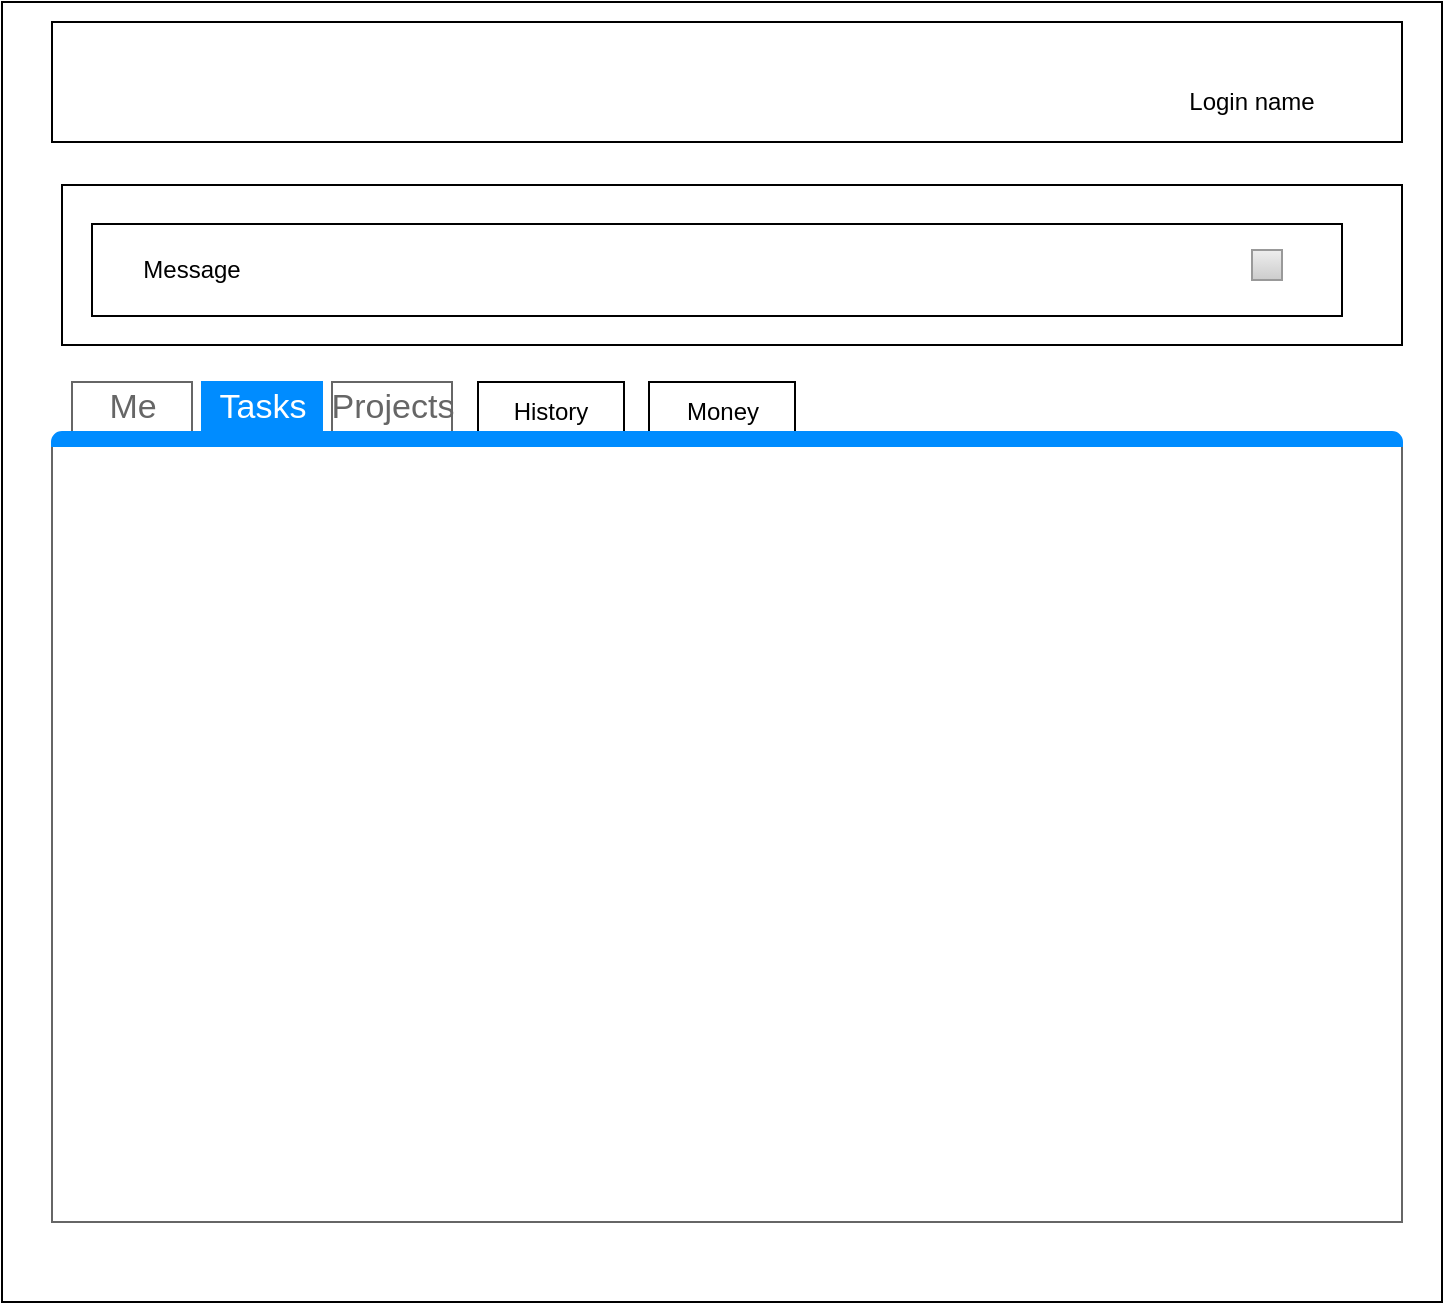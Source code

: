 <mxfile version="12.3.7" type="device" pages="7"><diagram id="R3ad5Mh3Lw8z0kT8ZIzg" name="Main Page"><mxGraphModel dx="1995" dy="1136" grid="1" gridSize="10" guides="1" tooltips="1" connect="1" arrows="1" fold="1" page="1" pageScale="1" pageWidth="827" pageHeight="1169" math="0" shadow="0"><root><mxCell id="0"/><mxCell id="1" parent="0"/><object label="" name="MainPage" id="VGkZhFfXODbJ_nWXKzxY-19"><mxCell style="rounded=0;whiteSpace=wrap;html=1;" vertex="1" parent="1"><mxGeometry x="50" y="20" width="720" height="650" as="geometry"/></mxCell></object><mxCell id="sc5zuorBrydDbQPoUt7e-2" value="Money" style="rounded=0;whiteSpace=wrap;html=1;" vertex="1" parent="1"><mxGeometry x="373.5" y="210" width="73" height="30" as="geometry"/></mxCell><mxCell id="sc5zuorBrydDbQPoUt7e-1" value="History" style="rounded=0;whiteSpace=wrap;html=1;" vertex="1" parent="1"><mxGeometry x="288" y="210" width="73" height="30" as="geometry"/></mxCell><object label="" name="MessageArea" id="VGkZhFfXODbJ_nWXKzxY-21"><mxCell style="rounded=0;whiteSpace=wrap;html=1;" vertex="1" parent="1"><mxGeometry x="80" y="111.5" width="670" height="80" as="geometry"/></mxCell></object><object label="" name="Message" id="VGkZhFfXODbJ_nWXKzxY-23"><mxCell style="rounded=0;whiteSpace=wrap;html=1;" vertex="1" parent="1"><mxGeometry x="95" y="131" width="625" height="46" as="geometry"/></mxCell></object><mxCell id="VGkZhFfXODbJ_nWXKzxY-24" value="Message" style="text;html=1;strokeColor=none;fillColor=none;align=center;verticalAlign=middle;whiteSpace=wrap;rounded=0;" vertex="1" parent="1"><mxGeometry x="125" y="144" width="40" height="20" as="geometry"/></mxCell><mxCell id="VGkZhFfXODbJ_nWXKzxY-30" value="" style="strokeWidth=1;shadow=0;dashed=0;align=center;html=1;shape=mxgraph.mockup.forms.rrect;rSize=0;fillColor=#eeeeee;strokeColor=#999999;gradientColor=#cccccc;align=left;spacingLeft=4;fontSize=17;fontColor=#666666;labelPosition=right;" vertex="1" parent="1"><mxGeometry x="675" y="144" width="15" height="15" as="geometry"/></mxCell><object label="" name="WorkSpaces" id="VGkZhFfXODbJ_nWXKzxY-33"><mxCell style="strokeWidth=1;shadow=0;dashed=0;align=center;html=1;shape=mxgraph.mockup.containers.marginRect2;rectMarginTop=32;strokeColor=#666666;gradientColor=none;" vertex="1" parent="1"><mxGeometry x="75" y="210" width="675" height="420" as="geometry"/></mxCell></object><mxCell id="VGkZhFfXODbJ_nWXKzxY-34" value="Me" style="strokeColor=inherit;fillColor=inherit;gradientColor=inherit;strokeWidth=1;shadow=0;dashed=0;align=center;html=1;shape=mxgraph.mockup.containers.rrect;rSize=0;fontSize=17;fontColor=#666666;gradientColor=none;" vertex="1" parent="VGkZhFfXODbJ_nWXKzxY-33"><mxGeometry width="60" height="25" relative="1" as="geometry"><mxPoint x="10" as="offset"/></mxGeometry></mxCell><mxCell id="VGkZhFfXODbJ_nWXKzxY-35" value="Tasks" style="strokeWidth=1;shadow=0;dashed=0;align=center;html=1;shape=mxgraph.mockup.containers.rrect;rSize=0;fontSize=17;fontColor=#ffffff;strokeColor=#008cff;fillColor=#008cff;" vertex="1" parent="VGkZhFfXODbJ_nWXKzxY-33"><mxGeometry width="60" height="25" relative="1" as="geometry"><mxPoint x="75" as="offset"/></mxGeometry></mxCell><mxCell id="VGkZhFfXODbJ_nWXKzxY-36" value="Projects" style="strokeColor=inherit;fillColor=inherit;gradientColor=inherit;strokeWidth=1;shadow=0;dashed=0;align=center;html=1;shape=mxgraph.mockup.containers.rrect;rSize=0;fontSize=17;fontColor=#666666;gradientColor=none;" vertex="1" parent="VGkZhFfXODbJ_nWXKzxY-33"><mxGeometry width="60" height="25" relative="1" as="geometry"><mxPoint x="140" as="offset"/></mxGeometry></mxCell><mxCell id="VGkZhFfXODbJ_nWXKzxY-37" value="" style="strokeWidth=1;shadow=0;dashed=0;align=center;html=1;shape=mxgraph.mockup.containers.topButton;rSize=5;strokeColor=#008cff;fillColor=#008cff;gradientColor=none;resizeWidth=1;movable=0;deletable=1;" vertex="1" parent="VGkZhFfXODbJ_nWXKzxY-33"><mxGeometry width="675" height="7" relative="1" as="geometry"><mxPoint y="25" as="offset"/></mxGeometry></mxCell><object label="" name="header" id="VGkZhFfXODbJ_nWXKzxY-38"><mxCell style="rounded=0;whiteSpace=wrap;html=1;" vertex="1" parent="1"><mxGeometry x="75" y="30" width="675" height="60" as="geometry"/></mxCell></object><mxCell id="AFEy32kxSHHgirWkc4XC-1" value="Login name" style="text;html=1;strokeColor=none;fillColor=none;align=center;verticalAlign=middle;whiteSpace=wrap;rounded=0;" vertex="1" parent="1"><mxGeometry x="615" y="60" width="120" height="20" as="geometry"/></mxCell></root></mxGraphModel></diagram><diagram id="0TRChSY47Wruz405ltFm" name="Registration"><mxGraphModel dx="1995" dy="1136" grid="1" gridSize="10" guides="1" tooltips="1" connect="1" arrows="1" fold="1" page="1" pageScale="1" pageWidth="827" pageHeight="1169" math="0" shadow="0"><root><mxCell id="R2xZYbTW7SOCYZj6FG1Y-0"/><mxCell id="R2xZYbTW7SOCYZj6FG1Y-1" parent="R2xZYbTW7SOCYZj6FG1Y-0"/><object label="" name="RegisterForm" id="MJdhUTQONdDJmjuvpwBc-0"><mxCell style="rounded=0;whiteSpace=wrap;html=1;" vertex="1" parent="R2xZYbTW7SOCYZj6FG1Y-1"><mxGeometry x="20" y="20" width="300" height="290" as="geometry"/></mxCell></object><mxCell id="MJdhUTQONdDJmjuvpwBc-1" value="&lt;div&gt;Name:&lt;/div&gt;" style="text;html=1;strokeColor=none;fillColor=none;align=center;verticalAlign=middle;whiteSpace=wrap;rounded=0;" vertex="1" parent="R2xZYbTW7SOCYZj6FG1Y-1"><mxGeometry x="60" y="50" width="40" height="20" as="geometry"/></mxCell><mxCell id="MJdhUTQONdDJmjuvpwBc-2" value="Address:" style="text;html=1;strokeColor=none;fillColor=none;align=center;verticalAlign=middle;whiteSpace=wrap;rounded=0;" vertex="1" parent="R2xZYbTW7SOCYZj6FG1Y-1"><mxGeometry x="50" y="140" width="40" height="20" as="geometry"/></mxCell><mxCell id="MJdhUTQONdDJmjuvpwBc-3" value="Email:" style="text;html=1;strokeColor=none;fillColor=none;align=center;verticalAlign=middle;whiteSpace=wrap;rounded=0;" vertex="1" parent="R2xZYbTW7SOCYZj6FG1Y-1"><mxGeometry x="60" y="110" width="40" height="20" as="geometry"/></mxCell><mxCell id="MJdhUTQONdDJmjuvpwBc-4" value="Github user:" style="text;html=1;strokeColor=none;fillColor=none;align=center;verticalAlign=middle;whiteSpace=wrap;rounded=0;" vertex="1" parent="R2xZYbTW7SOCYZj6FG1Y-1"><mxGeometry x="15" y="80" width="90" height="20" as="geometry"/></mxCell><mxCell id="MJdhUTQONdDJmjuvpwBc-5" value="()" style="text;html=1;strokeColor=none;fillColor=none;align=center;verticalAlign=middle;whiteSpace=wrap;rounded=0;" vertex="1" parent="R2xZYbTW7SOCYZj6FG1Y-1"><mxGeometry x="140" y="80" width="40" height="20" as="geometry"/></mxCell><mxCell id="MJdhUTQONdDJmjuvpwBc-6" value="" style="rounded=0;whiteSpace=wrap;html=1;" vertex="1" parent="R2xZYbTW7SOCYZj6FG1Y-1"><mxGeometry x="150" y="50" width="110" height="20" as="geometry"/></mxCell><mxCell id="MJdhUTQONdDJmjuvpwBc-7" value="" style="rounded=0;whiteSpace=wrap;html=1;" vertex="1" parent="R2xZYbTW7SOCYZj6FG1Y-1"><mxGeometry x="150" y="110" width="110" height="20" as="geometry"/></mxCell><mxCell id="MJdhUTQONdDJmjuvpwBc-8" value="" style="rounded=0;whiteSpace=wrap;html=1;" vertex="1" parent="R2xZYbTW7SOCYZj6FG1Y-1"><mxGeometry x="150" y="140" width="110" height="20" as="geometry"/></mxCell><mxCell id="MJdhUTQONdDJmjuvpwBc-9" value="Country" style="text;html=1;strokeColor=none;fillColor=none;align=center;verticalAlign=middle;whiteSpace=wrap;rounded=0;" vertex="1" parent="R2xZYbTW7SOCYZj6FG1Y-1"><mxGeometry x="50" y="180" width="40" height="20" as="geometry"/></mxCell><mxCell id="MJdhUTQONdDJmjuvpwBc-10" value="" style="rounded=0;whiteSpace=wrap;html=1;" vertex="1" parent="R2xZYbTW7SOCYZj6FG1Y-1"><mxGeometry x="150" y="180" width="110" height="20" as="geometry"/></mxCell><mxCell id="MJdhUTQONdDJmjuvpwBc-14" value="PaymentRegime:" style="text;html=1;strokeColor=none;fillColor=none;align=center;verticalAlign=middle;whiteSpace=wrap;rounded=0;" vertex="1" parent="R2xZYbTW7SOCYZj6FG1Y-1"><mxGeometry x="65" y="210" width="40" height="20" as="geometry"/></mxCell><mxCell id="MJdhUTQONdDJmjuvpwBc-15" value="company" style="strokeWidth=1;shadow=0;dashed=0;align=center;html=1;shape=mxgraph.mockup.forms.comboBox;strokeColor=#999999;fillColor=#ddeeff;align=left;fillColor2=#aaddff;mainText=;fontColor=#666666;fontSize=17;spacingLeft=3;" vertex="1" parent="R2xZYbTW7SOCYZj6FG1Y-1"><mxGeometry x="150" y="210" width="150" height="30" as="geometry"/></mxCell><mxCell id="dRVrN8vHVXDByYEWMq41-0" value="Register" style="strokeWidth=1;shadow=0;dashed=0;align=center;html=1;shape=mxgraph.mockup.buttons.button;strokeColor=#666666;fontColor=#ffffff;mainText=;buttonStyle=round;fontSize=17;fontStyle=1;fillColor=#008cff;whiteSpace=wrap;" vertex="1" parent="R2xZYbTW7SOCYZj6FG1Y-1"><mxGeometry x="110" y="260" width="120" height="40" as="geometry"/></mxCell></root></mxGraphModel></diagram><diagram id="bBkv13kk1gjeK9pep16u" name="Me tab"><mxGraphModel dx="1995" dy="1136" grid="1" gridSize="10" guides="1" tooltips="1" connect="1" arrows="1" fold="1" page="1" pageScale="1" pageWidth="827" pageHeight="1169" math="0" shadow="0"><root><mxCell id="e1sUCtM9aSIIjXRUDJCg-0"/><mxCell id="e1sUCtM9aSIIjXRUDJCg-1" parent="e1sUCtM9aSIIjXRUDJCg-0"/><object label="" name="MeTab" id="e1sUCtM9aSIIjXRUDJCg-2"><mxCell style="rounded=0;whiteSpace=wrap;html=1;" vertex="1" parent="e1sUCtM9aSIIjXRUDJCg-1"><mxGeometry x="20" y="20" width="750" height="460" as="geometry"/></mxCell></object><object label="" hereCome="MyDataView, editUserForm" id="e1sUCtM9aSIIjXRUDJCg-3"><mxCell style="rounded=0;whiteSpace=wrap;html=1;" vertex="1" parent="e1sUCtM9aSIIjXRUDJCg-1"><mxGeometry x="40" y="80" width="710" height="340" as="geometry"/></mxCell></object><mxCell id="e1sUCtM9aSIIjXRUDJCg-4" value="My data" style="text;html=1;strokeColor=none;fillColor=none;align=center;verticalAlign=middle;whiteSpace=wrap;rounded=0;" vertex="1" parent="e1sUCtM9aSIIjXRUDJCg-1"><mxGeometry x="267.5" y="40" width="70" height="20" as="geometry"/></mxCell><mxCell id="e1sUCtM9aSIIjXRUDJCg-5" value="Edit" style="strokeWidth=1;shadow=0;dashed=0;align=center;html=1;shape=mxgraph.mockup.buttons.button;strokeColor=#666666;fontColor=#ffffff;mainText=;buttonStyle=round;fontSize=17;fontStyle=1;fillColor=#008cff;whiteSpace=wrap;" vertex="1" parent="e1sUCtM9aSIIjXRUDJCg-1"><mxGeometry x="337.5" y="40" width="60" height="20" as="geometry"/></mxCell><object label="" name="EditUserForm" id="N99fVFGVtjVXqgGIRhqI-0"><mxCell style="rounded=0;whiteSpace=wrap;html=1;" vertex="1" parent="e1sUCtM9aSIIjXRUDJCg-1"><mxGeometry x="40" y="810" width="700" height="330" as="geometry"/></mxCell></object><mxCell id="cj-Qqf-zH51tYGNyKG1t-0" value="&lt;div&gt;Name:&lt;/div&gt;" style="text;html=1;strokeColor=none;fillColor=none;align=center;verticalAlign=middle;whiteSpace=wrap;rounded=0;" vertex="1" parent="e1sUCtM9aSIIjXRUDJCg-1"><mxGeometry x="105" y="830" width="40" height="20" as="geometry"/></mxCell><mxCell id="cj-Qqf-zH51tYGNyKG1t-1" value="Address:" style="text;html=1;strokeColor=none;fillColor=none;align=center;verticalAlign=middle;whiteSpace=wrap;rounded=0;" vertex="1" parent="e1sUCtM9aSIIjXRUDJCg-1"><mxGeometry x="95" y="920" width="40" height="20" as="geometry"/></mxCell><mxCell id="cj-Qqf-zH51tYGNyKG1t-2" value="Email:" style="text;html=1;strokeColor=none;fillColor=none;align=center;verticalAlign=middle;whiteSpace=wrap;rounded=0;" vertex="1" parent="e1sUCtM9aSIIjXRUDJCg-1"><mxGeometry x="105" y="890" width="40" height="20" as="geometry"/></mxCell><mxCell id="cj-Qqf-zH51tYGNyKG1t-3" value="Github user:" style="text;html=1;strokeColor=none;fillColor=none;align=center;verticalAlign=middle;whiteSpace=wrap;rounded=0;" vertex="1" parent="e1sUCtM9aSIIjXRUDJCg-1"><mxGeometry x="60" y="860" width="90" height="20" as="geometry"/></mxCell><mxCell id="cj-Qqf-zH51tYGNyKG1t-4" value="&amp;lt;githubuser&amp;gt;" style="text;html=1;strokeColor=none;fillColor=none;align=center;verticalAlign=middle;whiteSpace=wrap;rounded=0;" vertex="1" parent="e1sUCtM9aSIIjXRUDJCg-1"><mxGeometry x="212.5" y="860" width="40" height="20" as="geometry"/></mxCell><mxCell id="cj-Qqf-zH51tYGNyKG1t-5" value="" style="rounded=0;whiteSpace=wrap;html=1;" vertex="1" parent="e1sUCtM9aSIIjXRUDJCg-1"><mxGeometry x="195" y="830" width="315" height="20" as="geometry"/></mxCell><mxCell id="cj-Qqf-zH51tYGNyKG1t-6" value="" style="rounded=0;whiteSpace=wrap;html=1;" vertex="1" parent="e1sUCtM9aSIIjXRUDJCg-1"><mxGeometry x="195" y="890" width="315" height="20" as="geometry"/></mxCell><mxCell id="cj-Qqf-zH51tYGNyKG1t-7" value="" style="rounded=0;whiteSpace=wrap;html=1;" vertex="1" parent="e1sUCtM9aSIIjXRUDJCg-1"><mxGeometry x="195" y="920" width="315" height="20" as="geometry"/></mxCell><mxCell id="cj-Qqf-zH51tYGNyKG1t-8" value="Country" style="text;html=1;strokeColor=none;fillColor=none;align=center;verticalAlign=middle;whiteSpace=wrap;rounded=0;" vertex="1" parent="e1sUCtM9aSIIjXRUDJCg-1"><mxGeometry x="95" y="960" width="40" height="20" as="geometry"/></mxCell><mxCell id="cj-Qqf-zH51tYGNyKG1t-9" value="" style="rounded=0;whiteSpace=wrap;html=1;" vertex="1" parent="e1sUCtM9aSIIjXRUDJCg-1"><mxGeometry x="195" y="960" width="315" height="20" as="geometry"/></mxCell><mxCell id="cj-Qqf-zH51tYGNyKG1t-10" value="PaymentRegime:" style="text;html=1;strokeColor=none;fillColor=none;align=center;verticalAlign=middle;whiteSpace=wrap;rounded=0;" vertex="1" parent="e1sUCtM9aSIIjXRUDJCg-1"><mxGeometry x="110" y="990" width="40" height="20" as="geometry"/></mxCell><mxCell id="cj-Qqf-zH51tYGNyKG1t-11" value="company" style="strokeWidth=1;shadow=0;dashed=0;align=center;html=1;shape=mxgraph.mockup.forms.comboBox;strokeColor=#999999;fillColor=#ddeeff;align=left;fillColor2=#aaddff;mainText=;fontColor=#666666;fontSize=17;spacingLeft=3;" vertex="1" parent="e1sUCtM9aSIIjXRUDJCg-1"><mxGeometry x="195" y="990" width="150" height="30" as="geometry"/></mxCell><mxCell id="cj-Qqf-zH51tYGNyKG1t-12" value="Paymentdetails" style="text;html=1;strokeColor=none;fillColor=none;align=center;verticalAlign=middle;whiteSpace=wrap;rounded=0;" vertex="1" parent="e1sUCtM9aSIIjXRUDJCg-1"><mxGeometry x="85" y="1040" width="40" height="20" as="geometry"/></mxCell><mxCell id="cj-Qqf-zH51tYGNyKG1t-13" value="" style="rounded=0;whiteSpace=wrap;html=1;" vertex="1" parent="e1sUCtM9aSIIjXRUDJCg-1"><mxGeometry x="195" y="1040" width="315" height="20" as="geometry"/></mxCell><mxCell id="iIwUWw41_86Eyz6Nbikd-0" value="Update" style="strokeWidth=1;shadow=0;dashed=0;align=center;html=1;shape=mxgraph.mockup.buttons.button;strokeColor=#666666;fontColor=#ffffff;mainText=;buttonStyle=round;fontSize=17;fontStyle=1;fillColor=#008cff;whiteSpace=wrap;" vertex="1" parent="e1sUCtM9aSIIjXRUDJCg-1"><mxGeometry x="252.5" y="1080" width="150" height="50" as="geometry"/></mxCell><object label="" name="EditUserForm" id="84wQG7jacV8sDk_w_WPc-1"><mxCell style="rounded=0;whiteSpace=wrap;html=1;" vertex="1" parent="e1sUCtM9aSIIjXRUDJCg-1"><mxGeometry x="40" y="510" width="700" height="280" as="geometry"/></mxCell></object><mxCell id="84wQG7jacV8sDk_w_WPc-2" value="&lt;div&gt;Name:&lt;/div&gt;" style="text;html=1;strokeColor=none;fillColor=none;align=center;verticalAlign=middle;whiteSpace=wrap;rounded=0;" vertex="1" parent="e1sUCtM9aSIIjXRUDJCg-1"><mxGeometry x="105" y="530" width="40" height="20" as="geometry"/></mxCell><mxCell id="84wQG7jacV8sDk_w_WPc-3" value="Address:" style="text;html=1;strokeColor=none;fillColor=none;align=center;verticalAlign=middle;whiteSpace=wrap;rounded=0;" vertex="1" parent="e1sUCtM9aSIIjXRUDJCg-1"><mxGeometry x="95" y="620" width="40" height="20" as="geometry"/></mxCell><mxCell id="84wQG7jacV8sDk_w_WPc-4" value="Email:" style="text;html=1;strokeColor=none;fillColor=none;align=center;verticalAlign=middle;whiteSpace=wrap;rounded=0;" vertex="1" parent="e1sUCtM9aSIIjXRUDJCg-1"><mxGeometry x="105" y="590" width="40" height="20" as="geometry"/></mxCell><mxCell id="84wQG7jacV8sDk_w_WPc-5" value="Github user:" style="text;html=1;strokeColor=none;fillColor=none;align=center;verticalAlign=middle;whiteSpace=wrap;rounded=0;" vertex="1" parent="e1sUCtM9aSIIjXRUDJCg-1"><mxGeometry x="60" y="560" width="90" height="20" as="geometry"/></mxCell><mxCell id="84wQG7jacV8sDk_w_WPc-10" value="Country" style="text;html=1;strokeColor=none;fillColor=none;align=center;verticalAlign=middle;whiteSpace=wrap;rounded=0;" vertex="1" parent="e1sUCtM9aSIIjXRUDJCg-1"><mxGeometry x="95" y="660" width="40" height="20" as="geometry"/></mxCell><mxCell id="84wQG7jacV8sDk_w_WPc-12" value="PaymentRegime:" style="text;html=1;strokeColor=none;fillColor=none;align=center;verticalAlign=middle;whiteSpace=wrap;rounded=0;" vertex="1" parent="e1sUCtM9aSIIjXRUDJCg-1"><mxGeometry x="110" y="690" width="40" height="20" as="geometry"/></mxCell><mxCell id="84wQG7jacV8sDk_w_WPc-14" value="Paymentdetails" style="text;html=1;strokeColor=none;fillColor=none;align=center;verticalAlign=middle;whiteSpace=wrap;rounded=0;" vertex="1" parent="e1sUCtM9aSIIjXRUDJCg-1"><mxGeometry x="95" y="720" width="40" height="20" as="geometry"/></mxCell><mxCell id="84wQG7jacV8sDk_w_WPc-18" value="&amp;lt;githubuser&amp;gt;" style="text;html=1;strokeColor=none;fillColor=none;align=center;verticalAlign=middle;whiteSpace=wrap;rounded=0;" vertex="1" parent="e1sUCtM9aSIIjXRUDJCg-1"><mxGeometry x="287.5" y="560" width="40" height="20" as="geometry"/></mxCell><mxCell id="84wQG7jacV8sDk_w_WPc-19" value="&amp;lt;email address&amp;gt;" style="text;html=1;strokeColor=none;fillColor=none;align=center;verticalAlign=middle;whiteSpace=wrap;rounded=0;" vertex="1" parent="e1sUCtM9aSIIjXRUDJCg-1"><mxGeometry x="213" y="590" width="208" height="20" as="geometry"/></mxCell><mxCell id="84wQG7jacV8sDk_w_WPc-20" value="&amp;lt;address&amp;gt;" style="text;html=1;strokeColor=none;fillColor=none;align=center;verticalAlign=middle;whiteSpace=wrap;rounded=0;" vertex="1" parent="e1sUCtM9aSIIjXRUDJCg-1"><mxGeometry x="207" y="620" width="208" height="20" as="geometry"/></mxCell><mxCell id="84wQG7jacV8sDk_w_WPc-21" value="&amp;lt;country&amp;gt;" style="text;html=1;strokeColor=none;fillColor=none;align=center;verticalAlign=middle;whiteSpace=wrap;rounded=0;" vertex="1" parent="e1sUCtM9aSIIjXRUDJCg-1"><mxGeometry x="213" y="660" width="208" height="20" as="geometry"/></mxCell><mxCell id="84wQG7jacV8sDk_w_WPc-22" value="&amp;lt;paymentRegime&amp;gt;" style="text;html=1;strokeColor=none;fillColor=none;align=center;verticalAlign=middle;whiteSpace=wrap;rounded=0;" vertex="1" parent="e1sUCtM9aSIIjXRUDJCg-1"><mxGeometry x="218.5" y="690" width="208" height="20" as="geometry"/></mxCell><mxCell id="84wQG7jacV8sDk_w_WPc-23" value="&amp;lt;paymentdetails&amp;gt;" style="text;html=1;strokeColor=none;fillColor=none;align=center;verticalAlign=middle;whiteSpace=wrap;rounded=0;" vertex="1" parent="e1sUCtM9aSIIjXRUDJCg-1"><mxGeometry x="213" y="720" width="208" height="20" as="geometry"/></mxCell><mxCell id="84wQG7jacV8sDk_w_WPc-24" value="&amp;lt;legalName&amp;gt;" style="text;html=1;strokeColor=none;fillColor=none;align=center;verticalAlign=middle;whiteSpace=wrap;rounded=0;" vertex="1" parent="e1sUCtM9aSIIjXRUDJCg-1"><mxGeometry x="195" y="530" width="208" height="20" as="geometry"/></mxCell></root></mxGraphModel></diagram><diagram id="3LOM3uct4acEHT5FX-pq" name="Project Management"><mxGraphModel dx="1995" dy="1136" grid="1" gridSize="10" guides="1" tooltips="1" connect="1" arrows="1" fold="1" page="1" pageScale="1" pageWidth="827" pageHeight="1169" math="0" shadow="0"><root><mxCell id="Qqztc_eWvuSe_EKhVUds-0"/><mxCell id="Qqztc_eWvuSe_EKhVUds-1" parent="Qqztc_eWvuSe_EKhVUds-0"/><object label="" name="CreateProjectForm" id="Qqztc_eWvuSe_EKhVUds-2"><mxCell style="rounded=0;whiteSpace=wrap;html=1;" vertex="1" parent="Qqztc_eWvuSe_EKhVUds-1"><mxGeometry x="20" y="20" width="420" height="90" as="geometry"/></mxCell></object><mxCell id="Qqztc_eWvuSe_EKhVUds-3" value="Project Name:" style="text;html=1;strokeColor=none;fillColor=none;align=center;verticalAlign=middle;whiteSpace=wrap;rounded=0;" vertex="1" parent="Qqztc_eWvuSe_EKhVUds-1"><mxGeometry x="40" y="40" width="110" height="20" as="geometry"/></mxCell><mxCell id="Qqztc_eWvuSe_EKhVUds-4" value="" style="rounded=0;whiteSpace=wrap;html=1;" vertex="1" parent="Qqztc_eWvuSe_EKhVUds-1"><mxGeometry x="170" y="40" width="240" height="30" as="geometry"/></mxCell><object label="" name="AddUserToProjectForm" id="Qqztc_eWvuSe_EKhVUds-5"><mxCell style="rounded=0;whiteSpace=wrap;html=1;" vertex="1" parent="Qqztc_eWvuSe_EKhVUds-1"><mxGeometry x="95" y="180" width="420" height="320" as="geometry"/></mxCell></object><mxCell id="Qqztc_eWvuSe_EKhVUds-6" value="Username:" style="text;html=1;strokeColor=none;fillColor=none;align=center;verticalAlign=middle;whiteSpace=wrap;rounded=0;" vertex="1" parent="Qqztc_eWvuSe_EKhVUds-1"><mxGeometry x="120" y="255" width="40" height="20" as="geometry"/></mxCell><mxCell id="Qqztc_eWvuSe_EKhVUds-7" value="Search" style="strokeWidth=1;shadow=0;dashed=0;align=center;html=1;shape=mxgraph.mockup.forms.searchBox;strokeColor=#999999;mainText=;strokeColor2=#008cff;fontColor=#666666;fontSize=17;align=left;spacingLeft=3;" vertex="1" parent="Qqztc_eWvuSe_EKhVUds-1"><mxGeometry x="235" y="250" width="150" height="30" as="geometry"/></mxCell><object label="" name="UserSearchResultView" id="Qqztc_eWvuSe_EKhVUds-8"><mxCell style="rounded=0;whiteSpace=wrap;html=1;" vertex="1" parent="Qqztc_eWvuSe_EKhVUds-1"><mxGeometry x="110" y="295" width="390" height="70" as="geometry"/></mxCell></object><mxCell id="Qqztc_eWvuSe_EKhVUds-9" value="role" style="strokeWidth=1;shadow=0;dashed=0;align=center;html=1;shape=mxgraph.mockup.forms.comboBox;strokeColor=#999999;fillColor=#ddeeff;align=left;fillColor2=#aaddff;mainText=;fontColor=#666666;fontSize=17;spacingLeft=3;" vertex="1" parent="Qqztc_eWvuSe_EKhVUds-1"><mxGeometry x="175" y="385" width="150" height="30" as="geometry"/></mxCell><mxCell id="Qqztc_eWvuSe_EKhVUds-10" value="Project:" style="text;html=1;strokeColor=none;fillColor=none;align=center;verticalAlign=middle;whiteSpace=wrap;rounded=0;" vertex="1" parent="Qqztc_eWvuSe_EKhVUds-1"><mxGeometry x="115" y="200" width="40" height="20" as="geometry"/></mxCell><mxCell id="Qqztc_eWvuSe_EKhVUds-11" value="&lt;div&gt;&amp;lt;projectname&amp;gt;&lt;/div&gt;" style="text;html=1;strokeColor=none;fillColor=none;align=center;verticalAlign=middle;whiteSpace=wrap;rounded=0;" vertex="1" parent="Qqztc_eWvuSe_EKhVUds-1"><mxGeometry x="265" y="200" width="40" height="20" as="geometry"/></mxCell><object label="" name="UserView" id="Qqztc_eWvuSe_EKhVUds-12"><mxCell style="rounded=0;whiteSpace=wrap;html=1;" vertex="1" parent="Qqztc_eWvuSe_EKhVUds-1"><mxGeometry x="140" y="305" width="280" height="50" as="geometry"/></mxCell></object><mxCell id="Qqztc_eWvuSe_EKhVUds-13" value="&amp;lt;User Name&amp;gt;" style="text;html=1;strokeColor=none;fillColor=none;align=center;verticalAlign=middle;whiteSpace=wrap;rounded=0;" vertex="1" parent="Qqztc_eWvuSe_EKhVUds-1"><mxGeometry x="155" y="325" width="115" height="20" as="geometry"/></mxCell><mxCell id="Qqztc_eWvuSe_EKhVUds-14" value="&amp;lt;Github ID&amp;gt;" style="text;html=1;strokeColor=none;fillColor=none;align=center;verticalAlign=middle;whiteSpace=wrap;rounded=0;" vertex="1" parent="Qqztc_eWvuSe_EKhVUds-1"><mxGeometry x="285" y="325" width="90" height="20" as="geometry"/></mxCell><mxCell id="Qqztc_eWvuSe_EKhVUds-15" value="Add user to project" style="strokeWidth=1;shadow=0;dashed=0;align=center;html=1;shape=mxgraph.mockup.buttons.button;strokeColor=#666666;fontColor=#ffffff;mainText=;buttonStyle=round;fontSize=17;fontStyle=1;fillColor=#008cff;whiteSpace=wrap;" vertex="1" parent="Qqztc_eWvuSe_EKhVUds-1"><mxGeometry x="225" y="430" width="150" height="50" as="geometry"/></mxCell></root></mxGraphModel></diagram><diagram id="MHkRumzjCY78R_DaSv7k" name="Market"><mxGraphModel dx="1995" dy="1136" grid="1" gridSize="10" guides="1" tooltips="1" connect="1" arrows="1" fold="1" page="1" pageScale="1" pageWidth="827" pageHeight="1169" math="0" shadow="0"><root><mxCell id="3cioCcheW97rAxuzXXUx-0"/><mxCell id="3cioCcheW97rAxuzXXUx-1" parent="3cioCcheW97rAxuzXXUx-0"/><object label="" name="TasksView" id="e1bfqq_iVKoKIK7EP7UH-0"><mxCell style="rounded=0;whiteSpace=wrap;html=1;" vertex="1" parent="3cioCcheW97rAxuzXXUx-1"><mxGeometry x="40" y="640" width="720" height="440" as="geometry"/></mxCell></object><mxCell id="e1bfqq_iVKoKIK7EP7UH-4" value="&lt;table style=&quot;width: 100% ; height: 100% ; border-collapse: collapse&quot; width=&quot;100%&quot; cellpadding=&quot;4&quot; border=&quot;1&quot;&gt;&lt;tbody&gt;&lt;tr style=&quot;background-color: #a7c942 ; color: #ffffff ; border: 1px solid #98bf21&quot;&gt;&lt;th align=&quot;left&quot;&gt;Title 1&lt;/th&gt;&lt;th align=&quot;left&quot;&gt;Price&lt;br&gt;&lt;/th&gt;&lt;th align=&quot;left&quot;&gt;&lt;br&gt;&lt;/th&gt;&lt;/tr&gt;&lt;tr style=&quot;border: 1px solid #98bf21&quot;&gt;&lt;td&gt;Value 1&lt;/td&gt;&lt;td&gt;Value 2&lt;/td&gt;&lt;td&gt;Value 3&lt;/td&gt;&lt;/tr&gt;&lt;tr style=&quot;background-color: #eaf2d3 ; border: 1px solid #98bf21&quot;&gt;&lt;td&gt;Value 4&lt;/td&gt;&lt;td&gt;Value 5&lt;/td&gt;&lt;td&gt;Value 6&lt;/td&gt;&lt;/tr&gt;&lt;tr style=&quot;border: 1px solid #98bf21&quot;&gt;&lt;td&gt;Value 7&lt;/td&gt;&lt;td&gt;Value 8&lt;/td&gt;&lt;td&gt;Value 9&lt;/td&gt;&lt;/tr&gt;&lt;tr style=&quot;background-color: #eaf2d3 ; border: 1px solid #98bf21&quot;&gt;&lt;td&gt;Value 10&lt;/td&gt;&lt;td&gt;Value 11&lt;/td&gt;&lt;td&gt;Value 12&lt;/td&gt;&lt;/tr&gt;&lt;/tbody&gt;&lt;/table&gt;" style="text;html=1;strokeColor=#c0c0c0;fillColor=#ffffff;overflow=fill;rounded=0;direction=south;" vertex="1" parent="3cioCcheW97rAxuzXXUx-1"><mxGeometry x="440" y="730" width="300" height="300" as="geometry"/></mxCell><mxCell id="e1bfqq_iVKoKIK7EP7UH-2" value="&lt;table style=&quot;width: 100% ; height: 100% ; border-collapse: collapse&quot; width=&quot;100%&quot; cellpadding=&quot;4&quot; border=&quot;1&quot;&gt;&lt;tbody&gt;&lt;tr style=&quot;background-color: #a7c942 ; color: #ffffff ; border: 1px solid #98bf21&quot;&gt;&lt;th align=&quot;left&quot;&gt;Project&lt;br&gt;&lt;/th&gt;&lt;th align=&quot;left&quot;&gt;Service&lt;/th&gt;&lt;th align=&quot;left&quot;&gt;behaviour&lt;/th&gt;&lt;/tr&gt;&lt;tr style=&quot;border: 1px solid #98bf21&quot;&gt;&lt;td&gt;Value 1&lt;/td&gt;&lt;td&gt;Value 2&lt;/td&gt;&lt;td&gt;Value 3&lt;/td&gt;&lt;/tr&gt;&lt;tr style=&quot;background-color: #eaf2d3 ; border: 1px solid #98bf21&quot;&gt;&lt;td&gt;Value 4&lt;/td&gt;&lt;td&gt;Value 5&lt;/td&gt;&lt;td&gt;Value 6&lt;/td&gt;&lt;/tr&gt;&lt;tr style=&quot;border: 1px solid #98bf21&quot;&gt;&lt;td&gt;Value 7&lt;/td&gt;&lt;td&gt;Value 8&lt;/td&gt;&lt;td&gt;Value 9&lt;/td&gt;&lt;/tr&gt;&lt;tr style=&quot;background-color: #eaf2d3 ; border: 1px solid #98bf21&quot;&gt;&lt;td&gt;Value 10&lt;/td&gt;&lt;td&gt;Value 11&lt;/td&gt;&lt;td&gt;Value 12&lt;/td&gt;&lt;/tr&gt;&lt;/tbody&gt;&lt;/table&gt;" style="text;html=1;strokeColor=#c0c0c0;fillColor=#ffffff;overflow=fill;rounded=0;" vertex="1" parent="3cioCcheW97rAxuzXXUx-1"><mxGeometry x="40" y="730" width="500" height="300" as="geometry"/></mxCell><mxCell id="e1bfqq_iVKoKIK7EP7UH-5" value="Search" style="strokeWidth=1;shadow=0;dashed=0;align=center;html=1;shape=mxgraph.mockup.forms.searchBox;strokeColor=#999999;mainText=;strokeColor2=#008cff;fontColor=#666666;fontSize=17;align=left;spacingLeft=3;" vertex="1" parent="3cioCcheW97rAxuzXXUx-1"><mxGeometry x="70" y="670" width="150" height="30" as="geometry"/></mxCell><mxCell id="e1bfqq_iVKoKIK7EP7UH-6" value="Search" style="strokeWidth=1;shadow=0;dashed=0;align=center;html=1;shape=mxgraph.mockup.forms.searchBox;strokeColor=#999999;mainText=;strokeColor2=#008cff;fontColor=#666666;fontSize=17;align=left;spacingLeft=3;" vertex="1" parent="3cioCcheW97rAxuzXXUx-1"><mxGeometry x="230" y="670" width="150" height="30" as="geometry"/></mxCell><mxCell id="e1bfqq_iVKoKIK7EP7UH-7" value="Search" style="strokeWidth=1;shadow=0;dashed=0;align=center;html=1;shape=mxgraph.mockup.forms.searchBox;strokeColor=#999999;mainText=;strokeColor2=#008cff;fontColor=#666666;fontSize=17;align=left;spacingLeft=3;" vertex="1" parent="3cioCcheW97rAxuzXXUx-1"><mxGeometry x="395" y="670" width="150" height="30" as="geometry"/></mxCell><mxCell id="e1bfqq_iVKoKIK7EP7UH-8" value="Search" style="strokeWidth=1;shadow=0;dashed=0;align=center;html=1;shape=mxgraph.mockup.forms.searchBox;strokeColor=#999999;mainText=;strokeColor2=#008cff;fontColor=#666666;fontSize=17;align=left;spacingLeft=3;" vertex="1" parent="3cioCcheW97rAxuzXXUx-1"><mxGeometry x="560" y="650" width="100" height="30" as="geometry"/></mxCell><mxCell id="e1bfqq_iVKoKIK7EP7UH-9" value="Search" style="strokeWidth=1;shadow=0;dashed=0;align=center;html=1;shape=mxgraph.mockup.forms.searchBox;strokeColor=#999999;mainText=;strokeColor2=#008cff;fontColor=#666666;fontSize=17;align=left;spacingLeft=3;" vertex="1" parent="3cioCcheW97rAxuzXXUx-1"><mxGeometry x="560" y="685" width="100" height="30" as="geometry"/></mxCell><object label="" name="ProjectsView" id="e1bfqq_iVKoKIK7EP7UH-10"><mxCell style="rounded=0;whiteSpace=wrap;html=1;" vertex="1" parent="3cioCcheW97rAxuzXXUx-1"><mxGeometry x="53" y="120" width="720" height="440" as="geometry"/></mxCell></object><mxCell id="e1bfqq_iVKoKIK7EP7UH-11" value="&lt;table style=&quot;width: 100% ; height: 100% ; border-collapse: collapse&quot; width=&quot;100%&quot; cellpadding=&quot;4&quot; border=&quot;1&quot;&gt;&lt;tbody&gt;&lt;tr style=&quot;background-color: #a7c942 ; color: #ffffff ; border: 1px solid #98bf21&quot;&gt;&lt;th align=&quot;left&quot;&gt;&amp;nbsp;Project&lt;br&gt;&lt;/th&gt;&lt;th align=&quot;left&quot;&gt;Role&lt;br&gt;&lt;/th&gt;&lt;th align=&quot;left&quot;&gt;Price&lt;br&gt;&lt;/th&gt;&lt;/tr&gt;&lt;tr style=&quot;border: 1px solid #98bf21&quot;&gt;&lt;td&gt;Value 1&lt;/td&gt;&lt;td&gt;Value 2&lt;/td&gt;&lt;td&gt;Value 3&lt;/td&gt;&lt;/tr&gt;&lt;tr style=&quot;background-color: #eaf2d3 ; border: 1px solid #98bf21&quot;&gt;&lt;td&gt;Value 4&lt;/td&gt;&lt;td&gt;manager&lt;br&gt;&lt;/td&gt;&lt;td&gt;&lt;br&gt;&lt;/td&gt;&lt;/tr&gt;&lt;tr style=&quot;border: 1px solid #98bf21&quot;&gt;&lt;td&gt;Value 7&lt;/td&gt;&lt;td&gt;Value 8&lt;/td&gt;&lt;td&gt;Value 9&lt;/td&gt;&lt;/tr&gt;&lt;tr style=&quot;background-color: #eaf2d3 ; border: 1px solid #98bf21&quot;&gt;&lt;td&gt;Value 10&lt;/td&gt;&lt;td&gt;Value 11&lt;/td&gt;&lt;td&gt;Value 12&lt;/td&gt;&lt;/tr&gt;&lt;/tbody&gt;&lt;/table&gt;" style="text;html=1;strokeColor=#c0c0c0;fillColor=#ffffff;overflow=fill;rounded=0;" vertex="1" parent="3cioCcheW97rAxuzXXUx-1"><mxGeometry x="83" y="200" width="640" height="310" as="geometry"/></mxCell><mxCell id="e1bfqq_iVKoKIK7EP7UH-12" value="Search" style="strokeWidth=1;shadow=0;dashed=0;align=center;html=1;shape=mxgraph.mockup.forms.searchBox;strokeColor=#999999;mainText=;strokeColor2=#008cff;fontColor=#666666;fontSize=17;align=left;spacingLeft=3;" vertex="1" parent="3cioCcheW97rAxuzXXUx-1"><mxGeometry x="113" y="150" width="150" height="30" as="geometry"/></mxCell><mxCell id="e1bfqq_iVKoKIK7EP7UH-13" value="Search" style="strokeWidth=1;shadow=0;dashed=0;align=center;html=1;shape=mxgraph.mockup.forms.searchBox;strokeColor=#999999;mainText=;strokeColor2=#008cff;fontColor=#666666;fontSize=17;align=left;spacingLeft=3;" vertex="1" parent="3cioCcheW97rAxuzXXUx-1"><mxGeometry x="328" y="150" width="150" height="30" as="geometry"/></mxCell><mxCell id="e1bfqq_iVKoKIK7EP7UH-17" value="Search" style="strokeWidth=1;shadow=0;dashed=0;align=center;html=1;shape=mxgraph.mockup.forms.searchBox;strokeColor=#999999;mainText=;strokeColor2=#008cff;fontColor=#666666;fontSize=17;align=left;spacingLeft=3;" vertex="1" parent="3cioCcheW97rAxuzXXUx-1"><mxGeometry x="543" y="130" width="100" height="30" as="geometry"/></mxCell><mxCell id="e1bfqq_iVKoKIK7EP7UH-18" value="Search" style="strokeWidth=1;shadow=0;dashed=0;align=center;html=1;shape=mxgraph.mockup.forms.searchBox;strokeColor=#999999;mainText=;strokeColor2=#008cff;fontColor=#666666;fontSize=17;align=left;spacingLeft=3;" vertex="1" parent="3cioCcheW97rAxuzXXUx-1"><mxGeometry x="543" y="165" width="100" height="30" as="geometry"/></mxCell><mxCell id="e1bfqq_iVKoKIK7EP7UH-19" value="New Project..." style="strokeWidth=1;shadow=0;dashed=0;align=center;html=1;shape=mxgraph.mockup.buttons.button;strokeColor=#666666;fontColor=#ffffff;mainText=;buttonStyle=round;fontSize=17;fontStyle=1;fillColor=#008cff;whiteSpace=wrap;" vertex="1" parent="3cioCcheW97rAxuzXXUx-1"><mxGeometry x="653" y="134" width="100" height="50" as="geometry"/></mxCell><mxCell id="e1bfqq_iVKoKIK7EP7UH-21" value="&lt;table style=&quot;width: 100% ; height: 100%&quot; cellspacing=&quot;0&quot; cellpadding=&quot;0&quot;&gt;&lt;tbody&gt;&lt;tr&gt;&lt;td style=&quot;width: 85%&quot;&gt;&lt;br&gt;&lt;/td&gt;&lt;td style=&quot;width: 15%&quot;&gt;&lt;br&gt;&lt;/td&gt;&lt;/tr&gt;&lt;/tbody&gt;&lt;/table&gt;" style="strokeWidth=1;shadow=0;dashed=0;align=center;html=1;shape=mxgraph.mockup.forms.spinner;strokeColor=#999999;spinLayout=right;spinStyle=normal;adjStyle=triangle;fillColor=#aaddff;fontSize=17;fontColor=#666666;mainText=;html=1;overflow=fill;" vertex="1" parent="3cioCcheW97rAxuzXXUx-1"><mxGeometry x="330" y="730" width="20" height="60" as="geometry"/></mxCell><mxCell id="e1bfqq_iVKoKIK7EP7UH-22" value="&lt;table style=&quot;width: 100% ; height: 100%&quot; cellspacing=&quot;0&quot; cellpadding=&quot;0&quot;&gt;&lt;tbody&gt;&lt;tr&gt;&lt;td style=&quot;width: 85%&quot;&gt;&lt;br&gt;&lt;/td&gt;&lt;td style=&quot;width: 15%&quot;&gt;&lt;br&gt;&lt;/td&gt;&lt;/tr&gt;&lt;/tbody&gt;&lt;/table&gt;" style="strokeWidth=1;shadow=0;dashed=0;align=center;html=1;shape=mxgraph.mockup.forms.spinner;strokeColor=#999999;spinLayout=right;spinStyle=normal;adjStyle=triangle;fillColor=#aaddff;fontSize=17;fontColor=#666666;mainText=;html=1;overflow=fill;" vertex="1" parent="3cioCcheW97rAxuzXXUx-1"><mxGeometry x="505" y="730" width="20" height="60" as="geometry"/></mxCell><mxCell id="e1bfqq_iVKoKIK7EP7UH-23" value="&lt;table style=&quot;width: 100% ; height: 100%&quot; cellspacing=&quot;0&quot; cellpadding=&quot;0&quot;&gt;&lt;tbody&gt;&lt;tr&gt;&lt;td style=&quot;width: 85%&quot;&gt;&lt;br&gt;&lt;/td&gt;&lt;td style=&quot;width: 15%&quot;&gt;&lt;br&gt;&lt;/td&gt;&lt;/tr&gt;&lt;/tbody&gt;&lt;/table&gt;" style="strokeWidth=1;shadow=0;dashed=0;align=center;html=1;shape=mxgraph.mockup.forms.spinner;strokeColor=#999999;spinLayout=right;spinStyle=normal;adjStyle=triangle;fillColor=#aaddff;fontSize=17;fontColor=#666666;mainText=;html=1;overflow=fill;" vertex="1" parent="3cioCcheW97rAxuzXXUx-1"><mxGeometry x="600" y="730" width="20" height="60" as="geometry"/></mxCell><mxCell id="e1bfqq_iVKoKIK7EP7UH-24" value="&lt;table style=&quot;width: 100% ; height: 100%&quot; cellspacing=&quot;0&quot; cellpadding=&quot;0&quot;&gt;&lt;tbody&gt;&lt;tr&gt;&lt;td style=&quot;width: 85%&quot;&gt;&lt;br&gt;&lt;/td&gt;&lt;td style=&quot;width: 15%&quot;&gt;&lt;br&gt;&lt;/td&gt;&lt;/tr&gt;&lt;/tbody&gt;&lt;/table&gt;" style="strokeWidth=1;shadow=0;dashed=0;align=center;html=1;shape=mxgraph.mockup.forms.spinner;strokeColor=#999999;spinLayout=right;spinStyle=normal;adjStyle=triangle;fillColor=#aaddff;fontSize=17;fontColor=#666666;mainText=;html=1;overflow=fill;" vertex="1" parent="3cioCcheW97rAxuzXXUx-1"><mxGeometry x="170" y="730" width="20" height="60" as="geometry"/></mxCell><mxCell id="e1bfqq_iVKoKIK7EP7UH-25" value="&lt;table style=&quot;width: 100% ; height: 100%&quot; cellspacing=&quot;0&quot; cellpadding=&quot;0&quot;&gt;&lt;tbody&gt;&lt;tr&gt;&lt;td style=&quot;width: 85%&quot;&gt;&lt;br&gt;&lt;/td&gt;&lt;td style=&quot;width: 15%&quot;&gt;&lt;br&gt;&lt;/td&gt;&lt;/tr&gt;&lt;/tbody&gt;&lt;/table&gt;" style="strokeWidth=1;shadow=0;dashed=0;align=center;html=1;shape=mxgraph.mockup.forms.spinner;strokeColor=#999999;spinLayout=right;spinStyle=normal;adjStyle=triangle;fillColor=#aaddff;fontSize=17;fontColor=#666666;mainText=;html=1;overflow=fill;" vertex="1" parent="3cioCcheW97rAxuzXXUx-1"><mxGeometry x="273" y="200" width="20" height="60" as="geometry"/></mxCell><mxCell id="e1bfqq_iVKoKIK7EP7UH-26" value="&lt;table style=&quot;width: 100% ; height: 100%&quot; cellspacing=&quot;0&quot; cellpadding=&quot;0&quot;&gt;&lt;tbody&gt;&lt;tr&gt;&lt;td style=&quot;width: 85%&quot;&gt;&lt;br&gt;&lt;/td&gt;&lt;td style=&quot;width: 15%&quot;&gt;&lt;br&gt;&lt;/td&gt;&lt;/tr&gt;&lt;/tbody&gt;&lt;/table&gt;" style="strokeWidth=1;shadow=0;dashed=0;align=center;html=1;shape=mxgraph.mockup.forms.spinner;strokeColor=#999999;spinLayout=right;spinStyle=normal;adjStyle=triangle;fillColor=#aaddff;fontSize=17;fontColor=#666666;mainText=;html=1;overflow=fill;" vertex="1" parent="3cioCcheW97rAxuzXXUx-1"><mxGeometry x="478" y="200" width="20" height="60" as="geometry"/></mxCell><mxCell id="e1bfqq_iVKoKIK7EP7UH-27" value="&lt;table style=&quot;width: 100% ; height: 100%&quot; cellspacing=&quot;0&quot; cellpadding=&quot;0&quot;&gt;&lt;tbody&gt;&lt;tr&gt;&lt;td style=&quot;width: 85%&quot;&gt;&lt;br&gt;&lt;/td&gt;&lt;td style=&quot;width: 15%&quot;&gt;&lt;br&gt;&lt;/td&gt;&lt;/tr&gt;&lt;/tbody&gt;&lt;/table&gt;" style="strokeWidth=1;shadow=0;dashed=0;align=center;html=1;shape=mxgraph.mockup.forms.spinner;strokeColor=#999999;spinLayout=right;spinStyle=normal;adjStyle=triangle;fillColor=#aaddff;fontSize=17;fontColor=#666666;mainText=;html=1;overflow=fill;" vertex="1" parent="3cioCcheW97rAxuzXXUx-1"><mxGeometry x="693" y="200" width="20" height="60" as="geometry"/></mxCell><mxCell id="e1bfqq_iVKoKIK7EP7UH-42" value="Count" style="text;html=1;strokeColor=none;fillColor=none;align=center;verticalAlign=middle;whiteSpace=wrap;rounded=0;" vertex="1" parent="3cioCcheW97rAxuzXXUx-1"><mxGeometry x="60" y="1050" width="40" height="20" as="geometry"/></mxCell><mxCell id="e1bfqq_iVKoKIK7EP7UH-44" value="Count" style="text;html=1;strokeColor=none;fillColor=none;align=center;verticalAlign=middle;whiteSpace=wrap;rounded=0;" vertex="1" parent="3cioCcheW97rAxuzXXUx-1"><mxGeometry x="93" y="530" width="40" height="20" as="geometry"/></mxCell><mxCell id="1TmjGW36cABFss5qKYkY-1" value="Grab" style="strokeWidth=1;shadow=0;dashed=0;align=center;html=1;shape=mxgraph.mockup.buttons.button;strokeColor=#666666;fontColor=#ffffff;mainText=;buttonStyle=round;fontSize=17;fontStyle=1;fillColor=#008cff;whiteSpace=wrap;" vertex="1" parent="3cioCcheW97rAxuzXXUx-1"><mxGeometry x="645" y="800" width="85" height="50" as="geometry"/></mxCell><mxCell id="1TmjGW36cABFss5qKYkY-2" value="Grab" style="strokeWidth=1;shadow=0;dashed=0;align=center;html=1;shape=mxgraph.mockup.buttons.button;strokeColor=#666666;fontColor=#ffffff;mainText=;buttonStyle=round;fontSize=17;fontStyle=1;fillColor=#008cff;whiteSpace=wrap;" vertex="1" parent="3cioCcheW97rAxuzXXUx-1"><mxGeometry x="645" y="855" width="85" height="50" as="geometry"/></mxCell><mxCell id="1TmjGW36cABFss5qKYkY-3" value="Grab" style="strokeWidth=1;shadow=0;dashed=0;align=center;html=1;shape=mxgraph.mockup.buttons.button;strokeColor=#666666;fontColor=#ffffff;mainText=;buttonStyle=round;fontSize=17;fontStyle=1;fillColor=#008cff;whiteSpace=wrap;" vertex="1" parent="3cioCcheW97rAxuzXXUx-1"><mxGeometry x="645" y="920" width="85" height="50" as="geometry"/></mxCell><mxCell id="1TmjGW36cABFss5qKYkY-4" value="Grab" style="strokeWidth=1;shadow=0;dashed=0;align=center;html=1;shape=mxgraph.mockup.buttons.button;strokeColor=#666666;fontColor=#ffffff;mainText=;buttonStyle=round;fontSize=17;fontStyle=1;fillColor=#008cff;whiteSpace=wrap;" vertex="1" parent="3cioCcheW97rAxuzXXUx-1"><mxGeometry x="645" y="980" width="85" height="50" as="geometry"/></mxCell><mxCell id="cSb0vsZQzHoHrROZ0cfF-0" value="" style="verticalLabelPosition=bottom;shadow=0;dashed=0;align=center;html=1;verticalAlign=top;strokeWidth=1;shape=mxgraph.mockup.navigation.scrollBar;strokeColor=#999999;barPos=20;fillColor2=#99ddff;strokeColor2=none;direction=north;" vertex="1" parent="3cioCcheW97rAxuzXXUx-1"><mxGeometry x="740" y="730" width="20" height="300" as="geometry"/></mxCell><mxCell id="cSb0vsZQzHoHrROZ0cfF-1" value="" style="verticalLabelPosition=bottom;shadow=0;dashed=0;align=center;html=1;verticalAlign=top;strokeWidth=1;shape=mxgraph.mockup.navigation.scrollBar;strokeColor=#999999;barPos=20;fillColor2=#99ddff;strokeColor2=none;direction=north;" vertex="1" parent="3cioCcheW97rAxuzXXUx-1"><mxGeometry x="723" y="200" width="20" height="310" as="geometry"/></mxCell><mxCell id="6ap0CWXSm8SUUDrgQIY9-0" value="Add users" style="strokeWidth=1;shadow=0;dashed=0;align=center;html=1;shape=mxgraph.mockup.buttons.button;strokeColor=#666666;fontColor=#ffffff;mainText=;buttonStyle=round;fontSize=17;fontStyle=1;fillColor=#008cff;whiteSpace=wrap;" vertex="1" parent="3cioCcheW97rAxuzXXUx-1"><mxGeometry x="540" y="330" width="100" height="50" as="geometry"/></mxCell></root></mxGraphModel></diagram><diagram id="YZ1nyvTx2Ho54shqgeMW" name="Money"><mxGraphModel dx="1995" dy="1136" grid="1" gridSize="10" guides="1" tooltips="1" connect="1" arrows="1" fold="1" page="1" pageScale="1" pageWidth="827" pageHeight="1169" math="0" shadow="0"><root><mxCell id="9iA1XKt132h8sQOI4aeN-0"/><mxCell id="9iA1XKt132h8sQOI4aeN-1" parent="9iA1XKt132h8sQOI4aeN-0"/><object label="" name="MoneyView" id="bNuee7KqscqQs121XZDh-0"><mxCell style="rounded=0;whiteSpace=wrap;html=1;" vertex="1" parent="9iA1XKt132h8sQOI4aeN-1"><mxGeometry x="77" y="610" width="720" height="460" as="geometry"/></mxCell></object><mxCell id="bNuee7KqscqQs121XZDh-3" value="&lt;table style=&quot;width: 100% ; height: 100% ; border-collapse: collapse&quot; width=&quot;100%&quot; cellpadding=&quot;4&quot; border=&quot;1&quot;&gt;&lt;tbody&gt;&lt;tr style=&quot;background-color: #a7c942 ; color: #ffffff ; border: 1px solid #98bf21&quot;&gt;&lt;th align=&quot;left&quot;&gt;Title 1&lt;/th&gt;&lt;th align=&quot;left&quot;&gt;Title 2&lt;/th&gt;&lt;th align=&quot;left&quot;&gt;Status&lt;/th&gt;&lt;/tr&gt;&lt;tr style=&quot;border: 1px solid #98bf21&quot;&gt;&lt;td&gt;Value 1&lt;/td&gt;&lt;td&gt;Value 2&lt;/td&gt;&lt;td&gt;Value 3&lt;/td&gt;&lt;/tr&gt;&lt;tr style=&quot;background-color: #eaf2d3 ; border: 1px solid #98bf21&quot;&gt;&lt;td&gt;Value 4&lt;/td&gt;&lt;td&gt;Value 5&lt;/td&gt;&lt;td&gt;Value 6&lt;/td&gt;&lt;/tr&gt;&lt;tr style=&quot;border: 1px solid #98bf21&quot;&gt;&lt;td&gt;Value 7&lt;/td&gt;&lt;td&gt;Value 8&lt;/td&gt;&lt;td&gt;Value 9&lt;/td&gt;&lt;/tr&gt;&lt;tr style=&quot;background-color: #eaf2d3 ; border: 1px solid #98bf21&quot;&gt;&lt;td&gt;Value 10&lt;/td&gt;&lt;td&gt;Value 11&lt;/td&gt;&lt;td&gt;Value 12&lt;/td&gt;&lt;/tr&gt;&lt;/tbody&gt;&lt;/table&gt;" style="text;html=1;strokeColor=#c0c0c0;fillColor=#ffffff;overflow=fill;rounded=0;" vertex="1" parent="9iA1XKt132h8sQOI4aeN-1"><mxGeometry x="445" y="700" width="275" height="240" as="geometry"/></mxCell><object label="" name="HistoryView" id="gR5-DXsZ0QBb3LmEDQEy-0"><mxCell style="rounded=0;whiteSpace=wrap;html=1;" vertex="1" parent="9iA1XKt132h8sQOI4aeN-1"><mxGeometry x="80" y="100" width="720" height="460" as="geometry"/></mxCell></object><mxCell id="gR5-DXsZ0QBb3LmEDQEy-1" value="&lt;table style=&quot;width: 100% ; height: 100% ; border-collapse: collapse&quot; width=&quot;100%&quot; cellpadding=&quot;4&quot; border=&quot;1&quot;&gt;&lt;tbody&gt;&lt;tr style=&quot;background-color: #a7c942 ; color: #ffffff ; border: 1px solid #98bf21&quot;&gt;&lt;th align=&quot;left&quot;&gt;Title 1&lt;/th&gt;&lt;th align=&quot;left&quot;&gt;Title 2&lt;/th&gt;&lt;th align=&quot;left&quot;&gt;Earned&lt;/th&gt;&lt;/tr&gt;&lt;tr style=&quot;border: 1px solid #98bf21&quot;&gt;&lt;td&gt;Value 1&lt;/td&gt;&lt;td&gt;Value 2&lt;/td&gt;&lt;td&gt;Value 3&lt;/td&gt;&lt;/tr&gt;&lt;tr style=&quot;background-color: #eaf2d3 ; border: 1px solid #98bf21&quot;&gt;&lt;td&gt;Value 4&lt;/td&gt;&lt;td&gt;Value 5&lt;/td&gt;&lt;td&gt;Value 6&lt;/td&gt;&lt;/tr&gt;&lt;tr style=&quot;border: 1px solid #98bf21&quot;&gt;&lt;td&gt;Value 7&lt;/td&gt;&lt;td&gt;Value 8&lt;/td&gt;&lt;td&gt;Value 9&lt;/td&gt;&lt;/tr&gt;&lt;tr style=&quot;background-color: #eaf2d3 ; border: 1px solid #98bf21&quot;&gt;&lt;td&gt;Value 10&lt;/td&gt;&lt;td&gt;Value 11&lt;/td&gt;&lt;td&gt;Value 12&lt;/td&gt;&lt;/tr&gt;&lt;/tbody&gt;&lt;/table&gt;" style="text;html=1;strokeColor=#c0c0c0;fillColor=#ffffff;overflow=fill;rounded=0;" vertex="1" parent="9iA1XKt132h8sQOI4aeN-1"><mxGeometry x="450" y="190" width="330" height="300" as="geometry"/></mxCell><mxCell id="gR5-DXsZ0QBb3LmEDQEy-2" value="&lt;table style=&quot;width: 100% ; height: 100% ; border-collapse: collapse&quot; width=&quot;100%&quot; cellpadding=&quot;4&quot; border=&quot;1&quot;&gt;&lt;tbody&gt;&lt;tr style=&quot;background-color: #a7c942 ; color: #ffffff ; border: 1px solid #98bf21&quot;&gt;&lt;th align=&quot;left&quot;&gt;Time&lt;/th&gt;&lt;th align=&quot;left&quot;&gt;Price&lt;/th&gt;&lt;th align=&quot;left&quot;&gt;Testcases&lt;br&gt;&lt;/th&gt;&lt;/tr&gt;&lt;tr style=&quot;border: 1px solid #98bf21&quot;&gt;&lt;td&gt;Value 1&lt;/td&gt;&lt;td&gt;Value 2&lt;/td&gt;&lt;td&gt;Value 3&lt;/td&gt;&lt;/tr&gt;&lt;tr style=&quot;background-color: #eaf2d3 ; border: 1px solid #98bf21&quot;&gt;&lt;td&gt;Value 4&lt;/td&gt;&lt;td&gt;Value 5&lt;/td&gt;&lt;td&gt;Value 6&lt;/td&gt;&lt;/tr&gt;&lt;tr style=&quot;border: 1px solid #98bf21&quot;&gt;&lt;td&gt;Value 7&lt;/td&gt;&lt;td&gt;Value 8&lt;/td&gt;&lt;td&gt;Value 9&lt;/td&gt;&lt;/tr&gt;&lt;tr style=&quot;background-color: #eaf2d3 ; border: 1px solid #98bf21&quot;&gt;&lt;td&gt;Value 10&lt;/td&gt;&lt;td&gt;Value 11&lt;/td&gt;&lt;td&gt;Value 12&lt;/td&gt;&lt;/tr&gt;&lt;/tbody&gt;&lt;/table&gt;" style="text;html=1;strokeColor=#c0c0c0;fillColor=#ffffff;overflow=fill;rounded=0;" vertex="1" parent="9iA1XKt132h8sQOI4aeN-1"><mxGeometry x="350" y="190" width="320" height="300" as="geometry"/></mxCell><mxCell id="gR5-DXsZ0QBb3LmEDQEy-3" value="&lt;table style=&quot;width: 100% ; height: 100% ; border-collapse: collapse&quot; width=&quot;100%&quot; cellpadding=&quot;4&quot; border=&quot;1&quot;&gt;&lt;tbody&gt;&lt;tr style=&quot;background-color: #a7c942 ; color: #ffffff ; border: 1px solid #98bf21&quot;&gt;&lt;th align=&quot;left&quot;&gt;Project&lt;/th&gt;&lt;th align=&quot;left&quot;&gt;Service&lt;/th&gt;&lt;th align=&quot;left&quot;&gt;Behaviour&lt;/th&gt;&lt;/tr&gt;&lt;tr style=&quot;border: 1px solid #98bf21&quot;&gt;&lt;td&gt;Value 1&lt;/td&gt;&lt;td&gt;Value 2&lt;/td&gt;&lt;td&gt;Value 3&lt;/td&gt;&lt;/tr&gt;&lt;tr style=&quot;background-color: #eaf2d3 ; border: 1px solid #98bf21&quot;&gt;&lt;td&gt;Value 4&lt;/td&gt;&lt;td&gt;Value 5&lt;/td&gt;&lt;td&gt;Value 6&lt;/td&gt;&lt;/tr&gt;&lt;tr style=&quot;border: 1px solid #98bf21&quot;&gt;&lt;td&gt;Value 7&lt;/td&gt;&lt;td&gt;Value 8&lt;/td&gt;&lt;td&gt;Value 9&lt;/td&gt;&lt;/tr&gt;&lt;tr style=&quot;background-color: #eaf2d3 ; border: 1px solid #98bf21&quot;&gt;&lt;td&gt;Value 10&lt;/td&gt;&lt;td&gt;Value 11&lt;/td&gt;&lt;td&gt;Value 12&lt;/td&gt;&lt;/tr&gt;&lt;/tbody&gt;&lt;/table&gt;" style="text;html=1;strokeColor=#c0c0c0;fillColor=#ffffff;overflow=fill;rounded=0;" vertex="1" parent="9iA1XKt132h8sQOI4aeN-1"><mxGeometry x="90" y="190" width="260" height="300" as="geometry"/></mxCell><mxCell id="gR5-DXsZ0QBb3LmEDQEy-4" value="&lt;table style=&quot;width: 100% ; height: 100%&quot; cellspacing=&quot;0&quot; cellpadding=&quot;0&quot;&gt;&lt;tbody&gt;&lt;tr&gt;&lt;td style=&quot;width: 85%&quot;&gt;&lt;br&gt;&lt;/td&gt;&lt;td style=&quot;width: 15%&quot;&gt;&lt;br&gt;&lt;/td&gt;&lt;/tr&gt;&lt;/tbody&gt;&lt;/table&gt;" style="strokeWidth=1;shadow=0;dashed=0;align=center;html=1;shape=mxgraph.mockup.forms.spinner;strokeColor=#999999;spinLayout=right;spinStyle=normal;adjStyle=triangle;fillColor=#aaddff;fontSize=17;fontColor=#666666;mainText=;html=1;overflow=fill;" vertex="1" parent="9iA1XKt132h8sQOI4aeN-1"><mxGeometry x="150" y="190" width="20" height="60" as="geometry"/></mxCell><mxCell id="gR5-DXsZ0QBb3LmEDQEy-5" value="&lt;table style=&quot;width: 100% ; height: 100%&quot; cellspacing=&quot;0&quot; cellpadding=&quot;0&quot;&gt;&lt;tbody&gt;&lt;tr&gt;&lt;td style=&quot;width: 85%&quot;&gt;&lt;br&gt;&lt;/td&gt;&lt;td style=&quot;width: 15%&quot;&gt;&lt;br&gt;&lt;/td&gt;&lt;/tr&gt;&lt;/tbody&gt;&lt;/table&gt;" style="strokeWidth=1;shadow=0;dashed=0;align=center;html=1;shape=mxgraph.mockup.forms.spinner;strokeColor=#999999;spinLayout=right;spinStyle=normal;adjStyle=triangle;fillColor=#aaddff;fontSize=17;fontColor=#666666;mainText=;html=1;overflow=fill;" vertex="1" parent="9iA1XKt132h8sQOI4aeN-1"><mxGeometry x="230" y="190" width="20" height="60" as="geometry"/></mxCell><mxCell id="gR5-DXsZ0QBb3LmEDQEy-6" value="&lt;table style=&quot;width: 100% ; height: 100%&quot; cellspacing=&quot;0&quot; cellpadding=&quot;0&quot;&gt;&lt;tbody&gt;&lt;tr&gt;&lt;td style=&quot;width: 85%&quot;&gt;&lt;br&gt;&lt;/td&gt;&lt;td style=&quot;width: 15%&quot;&gt;&lt;br&gt;&lt;/td&gt;&lt;/tr&gt;&lt;/tbody&gt;&lt;/table&gt;" style="strokeWidth=1;shadow=0;dashed=0;align=center;html=1;shape=mxgraph.mockup.forms.spinner;strokeColor=#999999;spinLayout=right;spinStyle=normal;adjStyle=triangle;fillColor=#aaddff;fontSize=17;fontColor=#666666;mainText=;html=1;overflow=fill;" vertex="1" parent="9iA1XKt132h8sQOI4aeN-1"><mxGeometry x="330" y="190" width="20" height="60" as="geometry"/></mxCell><mxCell id="gR5-DXsZ0QBb3LmEDQEy-7" value="&lt;table style=&quot;width: 100% ; height: 100%&quot; cellspacing=&quot;0&quot; cellpadding=&quot;0&quot;&gt;&lt;tbody&gt;&lt;tr&gt;&lt;td style=&quot;width: 85%&quot;&gt;&lt;br&gt;&lt;/td&gt;&lt;td style=&quot;width: 15%&quot;&gt;&lt;br&gt;&lt;/td&gt;&lt;/tr&gt;&lt;/tbody&gt;&lt;/table&gt;" style="strokeWidth=1;shadow=0;dashed=0;align=center;html=1;shape=mxgraph.mockup.forms.spinner;strokeColor=#999999;spinLayout=right;spinStyle=normal;adjStyle=triangle;fillColor=#aaddff;fontSize=17;fontColor=#666666;mainText=;html=1;overflow=fill;" vertex="1" parent="9iA1XKt132h8sQOI4aeN-1"><mxGeometry x="430" y="190" width="20" height="60" as="geometry"/></mxCell><mxCell id="gR5-DXsZ0QBb3LmEDQEy-8" value="&lt;table style=&quot;width: 100% ; height: 100%&quot; cellspacing=&quot;0&quot; cellpadding=&quot;0&quot;&gt;&lt;tbody&gt;&lt;tr&gt;&lt;td style=&quot;width: 85%&quot;&gt;&lt;br&gt;&lt;/td&gt;&lt;td style=&quot;width: 15%&quot;&gt;&lt;br&gt;&lt;/td&gt;&lt;/tr&gt;&lt;/tbody&gt;&lt;/table&gt;" style="strokeWidth=1;shadow=0;dashed=0;align=center;html=1;shape=mxgraph.mockup.forms.spinner;strokeColor=#999999;spinLayout=right;spinStyle=normal;adjStyle=triangle;fillColor=#aaddff;fontSize=17;fontColor=#666666;mainText=;html=1;overflow=fill;" vertex="1" parent="9iA1XKt132h8sQOI4aeN-1"><mxGeometry x="530" y="190" width="20" height="60" as="geometry"/></mxCell><mxCell id="gR5-DXsZ0QBb3LmEDQEy-9" value="&lt;table style=&quot;width: 100% ; height: 100%&quot; cellspacing=&quot;0&quot; cellpadding=&quot;0&quot;&gt;&lt;tbody&gt;&lt;tr&gt;&lt;td style=&quot;width: 85%&quot;&gt;&lt;br&gt;&lt;/td&gt;&lt;td style=&quot;width: 15%&quot;&gt;&lt;br&gt;&lt;/td&gt;&lt;/tr&gt;&lt;/tbody&gt;&lt;/table&gt;" style="strokeWidth=1;shadow=0;dashed=0;align=center;html=1;shape=mxgraph.mockup.forms.spinner;strokeColor=#999999;spinLayout=right;spinStyle=normal;adjStyle=triangle;fillColor=#aaddff;fontSize=17;fontColor=#666666;mainText=;html=1;overflow=fill;" vertex="1" parent="9iA1XKt132h8sQOI4aeN-1"><mxGeometry x="650" y="190" width="20" height="60" as="geometry"/></mxCell><mxCell id="gR5-DXsZ0QBb3LmEDQEy-10" value="&lt;table style=&quot;width: 100% ; height: 100%&quot; cellspacing=&quot;0&quot; cellpadding=&quot;0&quot;&gt;&lt;tbody&gt;&lt;tr&gt;&lt;td style=&quot;width: 85%&quot;&gt;&lt;br&gt;&lt;/td&gt;&lt;td style=&quot;width: 15%&quot;&gt;&lt;br&gt;&lt;/td&gt;&lt;/tr&gt;&lt;/tbody&gt;&lt;/table&gt;" style="strokeWidth=1;shadow=0;dashed=0;align=center;html=1;shape=mxgraph.mockup.forms.spinner;strokeColor=#999999;spinLayout=right;spinStyle=normal;adjStyle=triangle;fillColor=#aaddff;fontSize=17;fontColor=#666666;mainText=;html=1;overflow=fill;" vertex="1" parent="9iA1XKt132h8sQOI4aeN-1"><mxGeometry x="760" y="190" width="20" height="60" as="geometry"/></mxCell><mxCell id="gR5-DXsZ0QBb3LmEDQEy-11" value="Sum" style="text;html=1;strokeColor=none;fillColor=none;align=center;verticalAlign=middle;whiteSpace=wrap;rounded=0;" vertex="1" parent="9iA1XKt132h8sQOI4aeN-1"><mxGeometry x="580" y="510" width="40" height="20" as="geometry"/></mxCell><mxCell id="gR5-DXsZ0QBb3LmEDQEy-12" value="Sum" style="text;html=1;strokeColor=none;fillColor=none;align=center;verticalAlign=middle;whiteSpace=wrap;rounded=0;" vertex="1" parent="9iA1XKt132h8sQOI4aeN-1"><mxGeometry x="690" y="510" width="40" height="20" as="geometry"/></mxCell><mxCell id="gR5-DXsZ0QBb3LmEDQEy-13" value="Count" style="text;html=1;strokeColor=none;fillColor=none;align=center;verticalAlign=middle;whiteSpace=wrap;rounded=0;" vertex="1" parent="9iA1XKt132h8sQOI4aeN-1"><mxGeometry x="90" y="520" width="40" height="20" as="geometry"/></mxCell><mxCell id="gR5-DXsZ0QBb3LmEDQEy-14" value="Search" style="strokeWidth=1;shadow=0;dashed=0;align=center;html=1;shape=mxgraph.mockup.forms.searchBox;strokeColor=#999999;mainText=;strokeColor2=#008cff;fontColor=#666666;fontSize=17;align=left;spacingLeft=3;" vertex="1" parent="9iA1XKt132h8sQOI4aeN-1"><mxGeometry x="95" y="130" width="75" height="30" as="geometry"/></mxCell><mxCell id="gR5-DXsZ0QBb3LmEDQEy-15" value="Search" style="strokeWidth=1;shadow=0;dashed=0;align=center;html=1;shape=mxgraph.mockup.forms.searchBox;strokeColor=#999999;mainText=;strokeColor2=#008cff;fontColor=#666666;fontSize=17;align=left;spacingLeft=3;" vertex="1" parent="9iA1XKt132h8sQOI4aeN-1"><mxGeometry x="170" y="130" width="75" height="30" as="geometry"/></mxCell><mxCell id="gR5-DXsZ0QBb3LmEDQEy-16" value="Search" style="strokeWidth=1;shadow=0;dashed=0;align=center;html=1;shape=mxgraph.mockup.forms.searchBox;strokeColor=#999999;mainText=;strokeColor2=#008cff;fontColor=#666666;fontSize=17;align=left;spacingLeft=3;" vertex="1" parent="9iA1XKt132h8sQOI4aeN-1"><mxGeometry x="245" y="130" width="75" height="30" as="geometry"/></mxCell><mxCell id="gR5-DXsZ0QBb3LmEDQEy-17" value="Search" style="strokeWidth=1;shadow=0;dashed=0;align=center;html=1;shape=mxgraph.mockup.forms.searchBox;strokeColor=#999999;mainText=;strokeColor2=#008cff;fontColor=#666666;fontSize=17;align=left;spacingLeft=3;" vertex="1" parent="9iA1XKt132h8sQOI4aeN-1"><mxGeometry x="355" y="130" width="75" height="30" as="geometry"/></mxCell><mxCell id="gR5-DXsZ0QBb3LmEDQEy-18" value="Search" style="strokeWidth=1;shadow=0;dashed=0;align=center;html=1;shape=mxgraph.mockup.forms.searchBox;strokeColor=#999999;mainText=;strokeColor2=#008cff;fontColor=#666666;fontSize=17;align=left;spacingLeft=3;" vertex="1" parent="9iA1XKt132h8sQOI4aeN-1"><mxGeometry x="445" y="110" width="75" height="30" as="geometry"/></mxCell><mxCell id="gR5-DXsZ0QBb3LmEDQEy-19" value="Search" style="strokeWidth=1;shadow=0;dashed=0;align=center;html=1;shape=mxgraph.mockup.forms.searchBox;strokeColor=#999999;mainText=;strokeColor2=#008cff;fontColor=#666666;fontSize=17;align=left;spacingLeft=3;" vertex="1" parent="9iA1XKt132h8sQOI4aeN-1"><mxGeometry x="445" y="140" width="75" height="30" as="geometry"/></mxCell><mxCell id="gR5-DXsZ0QBb3LmEDQEy-20" value="Search" style="strokeWidth=1;shadow=0;dashed=0;align=center;html=1;shape=mxgraph.mockup.forms.searchBox;strokeColor=#999999;mainText=;strokeColor2=#008cff;fontColor=#666666;fontSize=17;align=left;spacingLeft=3;" vertex="1" parent="9iA1XKt132h8sQOI4aeN-1"><mxGeometry x="550" y="110" width="75" height="30" as="geometry"/></mxCell><mxCell id="gR5-DXsZ0QBb3LmEDQEy-21" value="Search" style="strokeWidth=1;shadow=0;dashed=0;align=center;html=1;shape=mxgraph.mockup.forms.searchBox;strokeColor=#999999;mainText=;strokeColor2=#008cff;fontColor=#666666;fontSize=17;align=left;spacingLeft=3;" vertex="1" parent="9iA1XKt132h8sQOI4aeN-1"><mxGeometry x="550" y="140" width="75" height="30" as="geometry"/></mxCell><mxCell id="gR5-DXsZ0QBb3LmEDQEy-22" value="Search" style="strokeWidth=1;shadow=0;dashed=0;align=center;html=1;shape=mxgraph.mockup.forms.searchBox;strokeColor=#999999;mainText=;strokeColor2=#008cff;fontColor=#666666;fontSize=17;align=left;spacingLeft=3;" vertex="1" parent="9iA1XKt132h8sQOI4aeN-1"><mxGeometry x="670" y="110" width="75" height="30" as="geometry"/></mxCell><mxCell id="gR5-DXsZ0QBb3LmEDQEy-23" value="Search" style="strokeWidth=1;shadow=0;dashed=0;align=center;html=1;shape=mxgraph.mockup.forms.searchBox;strokeColor=#999999;mainText=;strokeColor2=#008cff;fontColor=#666666;fontSize=17;align=left;spacingLeft=3;" vertex="1" parent="9iA1XKt132h8sQOI4aeN-1"><mxGeometry x="670" y="140" width="75" height="30" as="geometry"/></mxCell><mxCell id="gR5-DXsZ0QBb3LmEDQEy-24" value="Export" style="strokeWidth=1;shadow=0;dashed=0;align=center;html=1;shape=mxgraph.mockup.buttons.button;strokeColor=#666666;fontColor=#ffffff;mainText=;buttonStyle=round;fontSize=17;fontStyle=1;fillColor=#008cff;whiteSpace=wrap;" vertex="1" parent="9iA1XKt132h8sQOI4aeN-1"><mxGeometry x="280" y="505" width="130" height="35" as="geometry"/></mxCell><mxCell id="SP0-BoHGph2I6j8LIr8H-0" value="" style="verticalLabelPosition=bottom;shadow=0;dashed=0;align=center;html=1;verticalAlign=top;strokeWidth=1;shape=mxgraph.mockup.navigation.scrollBar;strokeColor=#999999;barPos=20;fillColor2=#99ddff;strokeColor2=none;direction=north;" vertex="1" parent="9iA1XKt132h8sQOI4aeN-1"><mxGeometry x="777" y="190" width="20" height="300" as="geometry"/></mxCell><mxCell id="bNuee7KqscqQs121XZDh-1" value="Current Balance" style="text;html=1;strokeColor=none;fillColor=none;align=center;verticalAlign=middle;whiteSpace=wrap;rounded=0;" vertex="1" parent="9iA1XKt132h8sQOI4aeN-1"><mxGeometry x="90" y="640" width="130" height="20" as="geometry"/></mxCell><mxCell id="bNuee7KqscqQs121XZDh-2" value="&lt;table style=&quot;width: 100% ; height: 100% ; border-collapse: collapse&quot; width=&quot;100%&quot; cellpadding=&quot;4&quot; border=&quot;1&quot;&gt;&lt;tbody&gt;&lt;tr style=&quot;background-color: #a7c942 ; color: #ffffff ; border: 1px solid #98bf21&quot;&gt;&lt;th align=&quot;left&quot;&gt;&amp;nbsp;Bill Number&lt;br&gt;&lt;/th&gt;&lt;th align=&quot;left&quot;&gt;Amount&lt;br&gt;&lt;/th&gt;&lt;th align=&quot;left&quot;&gt;Link&lt;br&gt;&lt;/th&gt;&lt;/tr&gt;&lt;tr style=&quot;border: 1px solid #98bf21&quot;&gt;&lt;td&gt;Value 1&lt;/td&gt;&lt;td&gt;Value 2&lt;/td&gt;&lt;td&gt;Value 3&lt;/td&gt;&lt;/tr&gt;&lt;tr style=&quot;background-color: #eaf2d3 ; border: 1px solid #98bf21&quot;&gt;&lt;td&gt;Value 4&lt;/td&gt;&lt;td&gt;Value 5&lt;/td&gt;&lt;td&gt;Value 6&lt;/td&gt;&lt;/tr&gt;&lt;tr style=&quot;border: 1px solid #98bf21&quot;&gt;&lt;td&gt;Value 7&lt;/td&gt;&lt;td&gt;Value 8&lt;/td&gt;&lt;td&gt;Value 9&lt;/td&gt;&lt;/tr&gt;&lt;tr style=&quot;background-color: #eaf2d3 ; border: 1px solid #98bf21&quot;&gt;&lt;td&gt;Value 10&lt;/td&gt;&lt;td&gt;Value 11&lt;/td&gt;&lt;td&gt;Value 12&lt;/td&gt;&lt;/tr&gt;&lt;/tbody&gt;&lt;/table&gt;" style="text;html=1;strokeColor=#c0c0c0;fillColor=#ffffff;overflow=fill;rounded=0;" vertex="1" parent="9iA1XKt132h8sQOI4aeN-1"><mxGeometry x="95" y="700" width="535" height="240" as="geometry"/></mxCell><mxCell id="bNuee7KqscqQs121XZDh-4" value="Request Payment" style="strokeWidth=1;shadow=0;dashed=0;align=center;html=1;shape=mxgraph.mockup.buttons.button;strokeColor=#666666;fontColor=#ffffff;mainText=;buttonStyle=round;fontSize=17;fontStyle=1;fillColor=#008cff;whiteSpace=wrap;" vertex="1" parent="9iA1XKt132h8sQOI4aeN-1"><mxGeometry x="570" y="980" width="150" height="50" as="geometry"/></mxCell><mxCell id="bNuee7KqscqQs121XZDh-5" value="Drag and drop the bill here" style="rounded=0;whiteSpace=wrap;html=1;" vertex="1" parent="9iA1XKt132h8sQOI4aeN-1"><mxGeometry x="100" y="975" width="160" height="60" as="geometry"/></mxCell><mxCell id="3XpLWfFhyJwCRp4vzUHB-0" value="" style="rounded=0;whiteSpace=wrap;html=1;" vertex="1" parent="9iA1XKt132h8sQOI4aeN-1"><mxGeometry x="415.5" y="995" width="120" height="25" as="geometry"/></mxCell><mxCell id="3XpLWfFhyJwCRp4vzUHB-1" value="Amount on bill:" style="text;html=1;strokeColor=none;fillColor=none;align=center;verticalAlign=middle;whiteSpace=wrap;rounded=0;" vertex="1" parent="9iA1XKt132h8sQOI4aeN-1"><mxGeometry x="306" y="995" width="98" height="20" as="geometry"/></mxCell></root></mxGraphModel></diagram><diagram id="l4_wmhiB5HvEayhsa1e6" name="Check Bill"><mxGraphModel dx="1995" dy="1136" grid="1" gridSize="10" guides="1" tooltips="1" connect="1" arrows="1" fold="1" page="1" pageScale="1" pageWidth="827" pageHeight="1169" math="0" shadow="0"><root><mxCell id="7_E6jN2I-468I-Zvgose-0"/><mxCell id="7_E6jN2I-468I-Zvgose-1" parent="7_E6jN2I-468I-Zvgose-0"/><object label="" name="CheckBillForm" id="Wlk8bg7dDSD98ZHyU5OK-0"><mxCell style="rounded=0;whiteSpace=wrap;html=1;" vertex="1" parent="7_E6jN2I-468I-Zvgose-1"><mxGeometry x="20" y="20" width="630" height="730" as="geometry"/></mxCell></object><mxCell id="Wlk8bg7dDSD98ZHyU5OK-1" value="User:" style="text;html=1;strokeColor=none;fillColor=none;align=center;verticalAlign=middle;whiteSpace=wrap;rounded=0;" vertex="1" parent="7_E6jN2I-468I-Zvgose-1"><mxGeometry x="50" y="50" width="40" height="20" as="geometry"/></mxCell><mxCell id="Wlk8bg7dDSD98ZHyU5OK-2" value="&amp;lt;username&amp;gt;" style="text;html=1;strokeColor=none;fillColor=none;align=center;verticalAlign=middle;whiteSpace=wrap;rounded=0;" vertex="1" parent="7_E6jN2I-468I-Zvgose-1"><mxGeometry x="120" y="50" width="40" height="20" as="geometry"/></mxCell><mxCell id="Wlk8bg7dDSD98ZHyU5OK-3" value="Balance:" style="text;html=1;strokeColor=none;fillColor=none;align=center;verticalAlign=middle;whiteSpace=wrap;rounded=0;" vertex="1" parent="7_E6jN2I-468I-Zvgose-1"><mxGeometry x="250" y="50" width="40" height="20" as="geometry"/></mxCell><mxCell id="Wlk8bg7dDSD98ZHyU5OK-4" value="&amp;lt;balance&amp;gt;" style="text;html=1;strokeColor=none;fillColor=none;align=center;verticalAlign=middle;whiteSpace=wrap;rounded=0;" vertex="1" parent="7_E6jN2I-468I-Zvgose-1"><mxGeometry x="360" y="50" width="40" height="20" as="geometry"/></mxCell><mxCell id="Wlk8bg7dDSD98ZHyU5OK-5" value="Bill Amount:" style="text;html=1;strokeColor=none;fillColor=none;align=center;verticalAlign=middle;whiteSpace=wrap;rounded=0;" vertex="1" parent="7_E6jN2I-468I-Zvgose-1"><mxGeometry x="210" y="80" width="90" height="20" as="geometry"/></mxCell><mxCell id="Wlk8bg7dDSD98ZHyU5OK-6" value="&amp;lt;bill amount&amp;gt;" style="text;html=1;strokeColor=none;fillColor=none;align=center;verticalAlign=middle;whiteSpace=wrap;rounded=0;" vertex="1" parent="7_E6jN2I-468I-Zvgose-1"><mxGeometry x="315" y="80" width="110" height="20" as="geometry"/></mxCell><mxCell id="Wlk8bg7dDSD98ZHyU5OK-7" value="" style="rounded=0;whiteSpace=wrap;html=1;" vertex="1" parent="7_E6jN2I-468I-Zvgose-1"><mxGeometry x="40" y="120" width="590" height="380" as="geometry"/></mxCell><mxCell id="Wlk8bg7dDSD98ZHyU5OK-8" value="" style="verticalLabelPosition=bottom;shadow=0;dashed=0;align=center;html=1;verticalAlign=top;strokeWidth=1;shape=mxgraph.mockup.navigation.scrollBar;strokeColor=#999999;barPos=20;fillColor2=#99ddff;strokeColor2=none;direction=north;" vertex="1" parent="7_E6jN2I-468I-Zvgose-1"><mxGeometry x="610" y="120" width="20" height="380" as="geometry"/></mxCell><mxCell id="UJk-bt-EzDwS-QPpkyrF-0" value="&lt;div&gt;Name:&lt;/div&gt;" style="text;html=1;strokeColor=none;fillColor=none;align=center;verticalAlign=middle;whiteSpace=wrap;rounded=0;" vertex="1" parent="7_E6jN2I-468I-Zvgose-1"><mxGeometry x="40" y="510" width="40" height="20" as="geometry"/></mxCell><mxCell id="UJk-bt-EzDwS-QPpkyrF-1" value="Address:" style="text;html=1;strokeColor=none;fillColor=none;align=center;verticalAlign=middle;whiteSpace=wrap;rounded=0;" vertex="1" parent="7_E6jN2I-468I-Zvgose-1"><mxGeometry x="50" y="530" width="40" height="20" as="geometry"/></mxCell><mxCell id="UJk-bt-EzDwS-QPpkyrF-4" value="Country" style="text;html=1;strokeColor=none;fillColor=none;align=center;verticalAlign=middle;whiteSpace=wrap;rounded=0;" vertex="1" parent="7_E6jN2I-468I-Zvgose-1"><mxGeometry x="50" y="560" width="40" height="20" as="geometry"/></mxCell><mxCell id="UJk-bt-EzDwS-QPpkyrF-5" value="PaymentRegime:" style="text;html=1;strokeColor=none;fillColor=none;align=center;verticalAlign=middle;whiteSpace=wrap;rounded=0;" vertex="1" parent="7_E6jN2I-468I-Zvgose-1"><mxGeometry x="75" y="584" width="40" height="20" as="geometry"/></mxCell><mxCell id="UJk-bt-EzDwS-QPpkyrF-9" value="Name matches" style="strokeWidth=1;shadow=0;dashed=0;align=center;html=1;shape=mxgraph.mockup.forms.rrect;rSize=0;fillColor=#eeeeee;strokeColor=#999999;gradientColor=#cccccc;align=left;spacingLeft=4;fontSize=17;fontColor=#666666;labelPosition=right;" vertex="1" parent="7_E6jN2I-468I-Zvgose-1"><mxGeometry x="152.5" y="512.5" width="15" height="15" as="geometry"/></mxCell><mxCell id="UJk-bt-EzDwS-QPpkyrF-10" value="Address Matches" style="strokeWidth=1;shadow=0;dashed=0;align=center;html=1;shape=mxgraph.mockup.forms.rrect;rSize=0;fillColor=#eeeeee;strokeColor=#999999;gradientColor=#cccccc;align=left;spacingLeft=4;fontSize=17;fontColor=#666666;labelPosition=right;" vertex="1" parent="7_E6jN2I-468I-Zvgose-1"><mxGeometry x="152.5" y="540" width="15" height="15" as="geometry"/></mxCell><mxCell id="UJk-bt-EzDwS-QPpkyrF-11" value="Country Matches" style="strokeWidth=1;shadow=0;dashed=0;align=center;html=1;shape=mxgraph.mockup.forms.rrect;rSize=0;fillColor=#eeeeee;strokeColor=#999999;gradientColor=#cccccc;align=left;spacingLeft=4;fontSize=17;fontColor=#666666;labelPosition=right;" vertex="1" parent="7_E6jN2I-468I-Zvgose-1"><mxGeometry x="152.5" y="562.5" width="15" height="15" as="geometry"/></mxCell><mxCell id="UJk-bt-EzDwS-QPpkyrF-13" value="Payment regime matches" style="strokeWidth=1;shadow=0;dashed=0;align=center;html=1;shape=mxgraph.mockup.forms.rrect;rSize=0;fillColor=#eeeeee;strokeColor=#999999;gradientColor=#cccccc;align=left;spacingLeft=4;fontSize=17;fontColor=#666666;labelPosition=right;" vertex="1" parent="7_E6jN2I-468I-Zvgose-1"><mxGeometry x="152.5" y="589" width="15" height="15" as="geometry"/></mxCell><mxCell id="UJk-bt-EzDwS-QPpkyrF-14" value="Form of bill is legit" style="strokeWidth=1;shadow=0;dashed=0;align=center;html=1;shape=mxgraph.mockup.forms.rrect;rSize=0;fillColor=#eeeeee;strokeColor=#999999;gradientColor=#cccccc;align=left;spacingLeft=4;fontSize=17;fontColor=#666666;labelPosition=right;" vertex="1" parent="7_E6jN2I-468I-Zvgose-1"><mxGeometry x="152.5" y="620" width="15" height="15" as="geometry"/></mxCell><mxCell id="UJk-bt-EzDwS-QPpkyrF-15" value="&lt;div&gt;Name does not match.&lt;/div&gt;&lt;div&gt;Address does not match.&lt;/div&gt;&lt;div&gt;Country does not match.&lt;/div&gt;&lt;div&gt;Company form does not match.&lt;/div&gt;&lt;div&gt;The form of the bill have problems.&lt;br&gt;&lt;/div&gt;" style="rounded=0;whiteSpace=wrap;html=1;" vertex="1" parent="7_E6jN2I-468I-Zvgose-1"><mxGeometry x="152.5" y="667.5" width="248" height="80" as="geometry"/></mxCell><mxCell id="UJk-bt-EzDwS-QPpkyrF-16" value="Message:" style="text;html=1;strokeColor=none;fillColor=none;align=center;verticalAlign=middle;whiteSpace=wrap;rounded=0;" vertex="1" parent="7_E6jN2I-468I-Zvgose-1"><mxGeometry x="152.5" y="647.5" width="40" height="20" as="geometry"/></mxCell><mxCell id="UJk-bt-EzDwS-QPpkyrF-17" value="Approve" style="strokeWidth=1;shadow=0;dashed=0;align=center;html=1;shape=mxgraph.mockup.buttons.button;strokeColor=#666666;fontColor=#ffffff;mainText=;buttonStyle=round;fontSize=17;fontStyle=1;fillColor=#008cff;whiteSpace=wrap;" vertex="1" parent="7_E6jN2I-468I-Zvgose-1"><mxGeometry x="450" y="515" width="90" height="35" as="geometry"/></mxCell><mxCell id="UJk-bt-EzDwS-QPpkyrF-18" value="Reject" style="strokeWidth=1;shadow=0;dashed=0;align=center;html=1;shape=mxgraph.mockup.buttons.button;strokeColor=#666666;fontColor=#ffffff;mainText=;buttonStyle=round;fontSize=17;fontStyle=1;fillColor=#008cff;whiteSpace=wrap;" vertex="1" parent="7_E6jN2I-468I-Zvgose-1"><mxGeometry x="450" y="580" width="150" height="93" as="geometry"/></mxCell></root></mxGraphModel></diagram></mxfile>